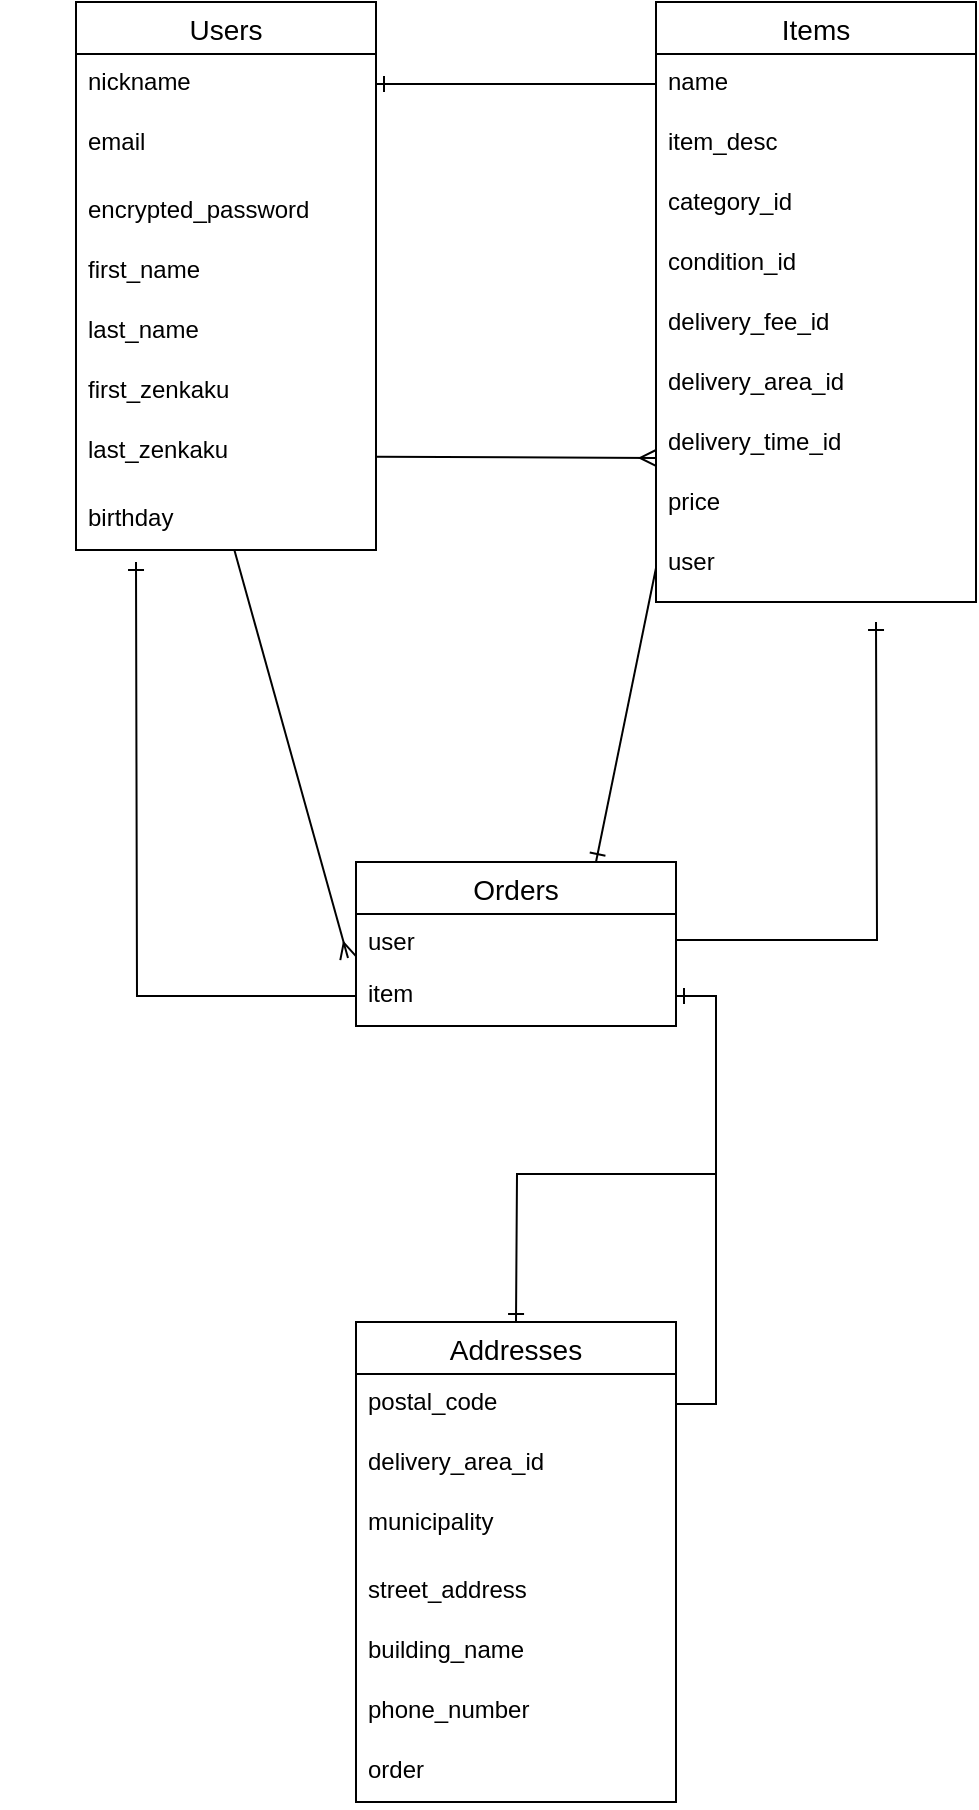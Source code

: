 <mxfile version="14.2.4" type="embed">
    <diagram id="0AVcx6ceKoeULUH8pPfo" name="ページ1">
        <mxGraphModel dx="207" dy="522" grid="1" gridSize="10" guides="1" tooltips="1" connect="1" arrows="1" fold="1" page="1" pageScale="1" pageWidth="850" pageHeight="1100" math="0" shadow="0">
            <root>
                <mxCell id="0"/>
                <mxCell id="1" parent="0"/>
                <mxCell id="15" style="edgeStyle=none;rounded=0;orthogonalLoop=1;jettySize=auto;html=1;entryX=1;entryY=0.5;entryDx=0;entryDy=0;" parent="1" edge="1">
                    <mxGeometry relative="1" as="geometry">
                        <mxPoint x="100" y="241" as="sourcePoint"/>
                        <mxPoint x="100" y="241" as="targetPoint"/>
                    </mxGeometry>
                </mxCell>
                <mxCell id="39" value="Users" style="swimlane;fontStyle=0;childLayout=stackLayout;horizontal=1;startSize=26;horizontalStack=0;resizeParent=1;resizeParentMax=0;resizeLast=0;collapsible=1;marginBottom=0;align=center;fontSize=14;" parent="1" vertex="1">
                    <mxGeometry x="130" y="170" width="150" height="274" as="geometry"/>
                </mxCell>
                <mxCell id="48" value="nickname" style="text;strokeColor=none;fillColor=none;spacingLeft=4;spacingRight=4;overflow=hidden;rotatable=0;points=[[0,0.5],[1,0.5]];portConstraint=eastwest;fontSize=12;" parent="39" vertex="1">
                    <mxGeometry y="26" width="150" height="30" as="geometry"/>
                </mxCell>
                <mxCell id="47" value="email" style="text;strokeColor=none;fillColor=none;spacingLeft=4;spacingRight=4;overflow=hidden;rotatable=0;points=[[0,0.5],[1,0.5]];portConstraint=eastwest;fontSize=12;" parent="39" vertex="1">
                    <mxGeometry y="56" width="150" height="34" as="geometry"/>
                </mxCell>
                <mxCell id="49" value="encrypted_password" style="text;strokeColor=none;fillColor=none;spacingLeft=4;spacingRight=4;overflow=hidden;rotatable=0;points=[[0,0.5],[1,0.5]];portConstraint=eastwest;fontSize=12;" parent="39" vertex="1">
                    <mxGeometry y="90" width="150" height="30" as="geometry"/>
                </mxCell>
                <mxCell id="40" value="first_name" style="text;strokeColor=none;fillColor=none;spacingLeft=4;spacingRight=4;overflow=hidden;rotatable=0;points=[[0,0.5],[1,0.5]];portConstraint=eastwest;fontSize=12;" parent="39" vertex="1">
                    <mxGeometry y="120" width="150" height="30" as="geometry"/>
                </mxCell>
                <mxCell id="41" value="last_name" style="text;strokeColor=none;fillColor=none;spacingLeft=4;spacingRight=4;overflow=hidden;rotatable=0;points=[[0,0.5],[1,0.5]];portConstraint=eastwest;fontSize=12;" parent="39" vertex="1">
                    <mxGeometry y="150" width="150" height="30" as="geometry"/>
                </mxCell>
                <mxCell id="42" value="first_zenkaku" style="text;strokeColor=none;fillColor=none;spacingLeft=4;spacingRight=4;overflow=hidden;rotatable=0;points=[[0,0.5],[1,0.5]];portConstraint=eastwest;fontSize=12;" parent="39" vertex="1">
                    <mxGeometry y="180" width="150" height="30" as="geometry"/>
                </mxCell>
                <mxCell id="43" value="last_zenkaku" style="text;strokeColor=none;fillColor=none;spacingLeft=4;spacingRight=4;overflow=hidden;rotatable=0;points=[[0,0.5],[1,0.5]];portConstraint=eastwest;fontSize=12;" parent="39" vertex="1">
                    <mxGeometry y="210" width="150" height="34" as="geometry"/>
                </mxCell>
                <mxCell id="50" value="birthday" style="text;strokeColor=none;fillColor=none;spacingLeft=4;spacingRight=4;overflow=hidden;rotatable=0;points=[[0,0.5],[1,0.5]];portConstraint=eastwest;fontSize=12;" parent="39" vertex="1">
                    <mxGeometry y="244" width="150" height="30" as="geometry"/>
                </mxCell>
                <mxCell id="64" value="Items" style="swimlane;fontStyle=0;childLayout=stackLayout;horizontal=1;startSize=26;horizontalStack=0;resizeParent=1;resizeParentMax=0;resizeLast=0;collapsible=1;marginBottom=0;align=center;fontSize=14;" parent="1" vertex="1">
                    <mxGeometry x="420" y="170" width="160" height="300" as="geometry"/>
                </mxCell>
                <mxCell id="65" value="name" style="text;strokeColor=none;fillColor=none;spacingLeft=4;spacingRight=4;overflow=hidden;rotatable=0;points=[[0,0.5],[1,0.5]];portConstraint=eastwest;fontSize=12;" parent="64" vertex="1">
                    <mxGeometry y="26" width="160" height="30" as="geometry"/>
                </mxCell>
                <mxCell id="68" value="item_desc" style="text;strokeColor=none;fillColor=none;spacingLeft=4;spacingRight=4;overflow=hidden;rotatable=0;points=[[0,0.5],[1,0.5]];portConstraint=eastwest;fontSize=12;" parent="64" vertex="1">
                    <mxGeometry y="56" width="160" height="30" as="geometry"/>
                </mxCell>
                <mxCell id="69" value="category_id" style="text;strokeColor=none;fillColor=none;spacingLeft=4;spacingRight=4;overflow=hidden;rotatable=0;points=[[0,0.5],[1,0.5]];portConstraint=eastwest;fontSize=12;" parent="64" vertex="1">
                    <mxGeometry y="86" width="160" height="30" as="geometry"/>
                </mxCell>
                <mxCell id="70" value="condition_id&#10;" style="text;strokeColor=none;fillColor=none;spacingLeft=4;spacingRight=4;overflow=hidden;rotatable=0;points=[[0,0.5],[1,0.5]];portConstraint=eastwest;fontSize=12;" parent="64" vertex="1">
                    <mxGeometry y="116" width="160" height="30" as="geometry"/>
                </mxCell>
                <mxCell id="75" value="delivery_fee_id" style="text;strokeColor=none;fillColor=none;spacingLeft=4;spacingRight=4;overflow=hidden;rotatable=0;points=[[0,0.5],[1,0.5]];portConstraint=eastwest;fontSize=12;" parent="64" vertex="1">
                    <mxGeometry y="146" width="160" height="30" as="geometry"/>
                </mxCell>
                <mxCell id="71" value="delivery_area_id" style="text;strokeColor=none;fillColor=none;spacingLeft=4;spacingRight=4;overflow=hidden;rotatable=0;points=[[0,0.5],[1,0.5]];portConstraint=eastwest;fontSize=12;" parent="64" vertex="1">
                    <mxGeometry y="176" width="160" height="30" as="geometry"/>
                </mxCell>
                <mxCell id="73" value="delivery_time_id&#10;" style="text;strokeColor=none;fillColor=none;spacingLeft=4;spacingRight=4;overflow=hidden;rotatable=0;points=[[0,0.5],[1,0.5]];portConstraint=eastwest;fontSize=12;" parent="64" vertex="1">
                    <mxGeometry y="206" width="160" height="30" as="geometry"/>
                </mxCell>
                <mxCell id="74" value="price" style="text;strokeColor=none;fillColor=none;spacingLeft=4;spacingRight=4;overflow=hidden;rotatable=0;points=[[0,0.5],[1,0.5]];portConstraint=eastwest;fontSize=12;" parent="64" vertex="1">
                    <mxGeometry y="236" width="160" height="30" as="geometry"/>
                </mxCell>
                <mxCell id="67" value="user" style="text;strokeColor=none;fillColor=none;spacingLeft=4;spacingRight=4;overflow=hidden;rotatable=0;points=[[0,0.5],[1,0.5]];portConstraint=eastwest;fontSize=12;" parent="64" vertex="1">
                    <mxGeometry y="266" width="160" height="34" as="geometry"/>
                </mxCell>
                <mxCell id="76" value="Orders" style="swimlane;fontStyle=0;childLayout=stackLayout;horizontal=1;startSize=26;horizontalStack=0;resizeParent=1;resizeParentMax=0;resizeLast=0;collapsible=1;marginBottom=0;align=center;fontSize=14;" parent="1" vertex="1">
                    <mxGeometry x="270" y="600" width="160" height="82" as="geometry"/>
                </mxCell>
                <mxCell id="77" value="user" style="text;strokeColor=none;fillColor=none;spacingLeft=4;spacingRight=4;overflow=hidden;rotatable=0;points=[[0,0.5],[1,0.5]];portConstraint=eastwest;fontSize=12;" parent="76" vertex="1">
                    <mxGeometry y="26" width="160" height="26" as="geometry"/>
                </mxCell>
                <mxCell id="78" value="item" style="text;strokeColor=none;fillColor=none;spacingLeft=4;spacingRight=4;overflow=hidden;rotatable=0;points=[[0,0.5],[1,0.5]];portConstraint=eastwest;fontSize=12;" parent="76" vertex="1">
                    <mxGeometry y="52" width="160" height="30" as="geometry"/>
                </mxCell>
                <mxCell id="80" value="Addresses" style="swimlane;fontStyle=0;childLayout=stackLayout;horizontal=1;startSize=26;horizontalStack=0;resizeParent=1;resizeParentMax=0;resizeLast=0;collapsible=1;marginBottom=0;align=center;fontSize=14;" parent="1" vertex="1">
                    <mxGeometry x="270" y="830" width="160" height="240" as="geometry"/>
                </mxCell>
                <mxCell id="81" value="postal_code" style="text;strokeColor=none;fillColor=none;spacingLeft=4;spacingRight=4;overflow=hidden;rotatable=0;points=[[0,0.5],[1,0.5]];portConstraint=eastwest;fontSize=12;" parent="80" vertex="1">
                    <mxGeometry y="26" width="160" height="30" as="geometry"/>
                </mxCell>
                <mxCell id="82" value="delivery_area_id" style="text;strokeColor=none;fillColor=none;spacingLeft=4;spacingRight=4;overflow=hidden;rotatable=0;points=[[0,0.5],[1,0.5]];portConstraint=eastwest;fontSize=12;" parent="80" vertex="1">
                    <mxGeometry y="56" width="160" height="30" as="geometry"/>
                </mxCell>
                <mxCell id="83" value="municipality" style="text;strokeColor=none;fillColor=none;spacingLeft=4;spacingRight=4;overflow=hidden;rotatable=0;points=[[0,0.5],[1,0.5]];portConstraint=eastwest;fontSize=12;" parent="80" vertex="1">
                    <mxGeometry y="86" width="160" height="34" as="geometry"/>
                </mxCell>
                <mxCell id="84" value="street_address" style="text;strokeColor=none;fillColor=none;spacingLeft=4;spacingRight=4;overflow=hidden;rotatable=0;points=[[0,0.5],[1,0.5]];portConstraint=eastwest;fontSize=12;" parent="80" vertex="1">
                    <mxGeometry y="120" width="160" height="30" as="geometry"/>
                </mxCell>
                <mxCell id="117" value="building_name" style="text;strokeColor=none;fillColor=none;spacingLeft=4;spacingRight=4;overflow=hidden;rotatable=0;points=[[0,0.5],[1,0.5]];portConstraint=eastwest;fontSize=12;" vertex="1" parent="80">
                    <mxGeometry y="150" width="160" height="30" as="geometry"/>
                </mxCell>
                <mxCell id="85" value="phone_number&#10;" style="text;strokeColor=none;fillColor=none;spacingLeft=4;spacingRight=4;overflow=hidden;rotatable=0;points=[[0,0.5],[1,0.5]];portConstraint=eastwest;fontSize=12;" parent="80" vertex="1">
                    <mxGeometry y="180" width="160" height="30" as="geometry"/>
                </mxCell>
                <mxCell id="86" value="order&#10;" style="text;strokeColor=none;fillColor=none;spacingLeft=4;spacingRight=4;overflow=hidden;rotatable=0;points=[[0,0.5],[1,0.5]];portConstraint=eastwest;fontSize=12;" parent="80" vertex="1">
                    <mxGeometry y="210" width="160" height="30" as="geometry"/>
                </mxCell>
                <mxCell id="101" style="edgeStyle=none;rounded=0;jumpSize=10;orthogonalLoop=1;jettySize=auto;html=1;entryX=0;entryY=0.733;entryDx=0;entryDy=0;entryPerimeter=0;endArrow=ERmany;endFill=0;" parent="1" source="43" target="73" edge="1">
                    <mxGeometry relative="1" as="geometry"/>
                </mxCell>
                <mxCell id="105" style="edgeStyle=none;rounded=0;jumpSize=10;orthogonalLoop=1;jettySize=auto;html=1;entryX=-0.025;entryY=0.846;entryDx=0;entryDy=0;entryPerimeter=0;endArrow=ERmany;endFill=0;" parent="1" source="50" target="77" edge="1">
                    <mxGeometry relative="1" as="geometry"/>
                </mxCell>
                <mxCell id="106" style="edgeStyle=none;rounded=0;jumpSize=10;orthogonalLoop=1;jettySize=auto;html=1;exitX=0;exitY=0.5;exitDx=0;exitDy=0;entryX=0.75;entryY=0;entryDx=0;entryDy=0;endArrow=ERone;endFill=0;" parent="1" source="67" target="76" edge="1">
                    <mxGeometry relative="1" as="geometry"/>
                </mxCell>
                <mxCell id="109" style="edgeStyle=orthogonalEdgeStyle;rounded=0;jumpSize=10;orthogonalLoop=1;jettySize=auto;html=1;endArrow=ERone;endFill=0;" parent="1" source="77" edge="1">
                    <mxGeometry relative="1" as="geometry">
                        <mxPoint x="530" y="480" as="targetPoint"/>
                    </mxGeometry>
                </mxCell>
                <mxCell id="110" style="edgeStyle=orthogonalEdgeStyle;rounded=0;jumpSize=10;orthogonalLoop=1;jettySize=auto;html=1;exitX=0;exitY=0.5;exitDx=0;exitDy=0;endArrow=ERone;endFill=0;" parent="1" source="78" edge="1">
                    <mxGeometry relative="1" as="geometry">
                        <mxPoint x="160" y="450" as="targetPoint"/>
                    </mxGeometry>
                </mxCell>
                <mxCell id="112" style="edgeStyle=orthogonalEdgeStyle;rounded=0;jumpSize=10;orthogonalLoop=1;jettySize=auto;html=1;exitX=0;exitY=0.5;exitDx=0;exitDy=0;endArrow=ERone;endFill=0;" parent="1" source="65" target="48" edge="1">
                    <mxGeometry relative="1" as="geometry"/>
                </mxCell>
                <mxCell id="114" style="edgeStyle=orthogonalEdgeStyle;rounded=0;jumpSize=10;orthogonalLoop=1;jettySize=auto;html=1;endArrow=ERone;endFill=0;" parent="1" source="78" edge="1">
                    <mxGeometry relative="1" as="geometry">
                        <mxPoint x="350" y="830" as="targetPoint"/>
                    </mxGeometry>
                </mxCell>
                <mxCell id="115" style="edgeStyle=orthogonalEdgeStyle;rounded=0;jumpSize=10;orthogonalLoop=1;jettySize=auto;html=1;exitX=1;exitY=0.5;exitDx=0;exitDy=0;endArrow=ERone;endFill=0;" parent="1" source="81" target="78" edge="1">
                    <mxGeometry relative="1" as="geometry"/>
                </mxCell>
            </root>
        </mxGraphModel>
    </diagram>
</mxfile>